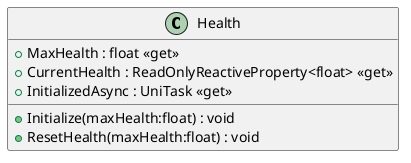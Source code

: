 @startuml
class Health {
    + MaxHealth : float <<get>>
    + CurrentHealth : ReadOnlyReactiveProperty<float> <<get>>
    + InitializedAsync : UniTask <<get>>
    + Initialize(maxHealth:float) : void
    + ResetHealth(maxHealth:float) : void
}
@enduml

